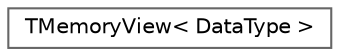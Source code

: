 digraph "Graphical Class Hierarchy"
{
 // INTERACTIVE_SVG=YES
 // LATEX_PDF_SIZE
  bgcolor="transparent";
  edge [fontname=Helvetica,fontsize=10,labelfontname=Helvetica,labelfontsize=10];
  node [fontname=Helvetica,fontsize=10,shape=box,height=0.2,width=0.4];
  rankdir="LR";
  Node0 [id="Node000000",label="TMemoryView\< DataType \>",height=0.2,width=0.4,color="grey40", fillcolor="white", style="filled",URL="$d9/dc5/classTMemoryView.html",tooltip="A non-owning view of a contiguous region of memory."];
}
